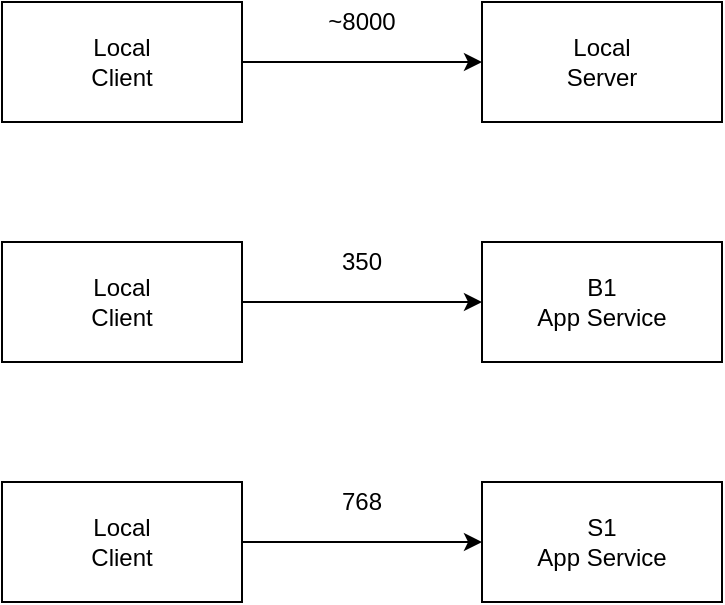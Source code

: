 <mxfile version="10.7.1" type="device"><diagram id="EQEWMrX2z3InNI6tmXX_" name="Page-1"><mxGraphModel dx="1394" dy="715" grid="1" gridSize="10" guides="1" tooltips="1" connect="1" arrows="1" fold="1" page="1" pageScale="1" pageWidth="826" pageHeight="1169" math="0" shadow="0"><root><mxCell id="0"/><mxCell id="1" parent="0"/><mxCell id="wBLVYQe6ZndglDmUFyc1-2" value="Local&lt;br&gt;Client&lt;br&gt;" style="rounded=0;whiteSpace=wrap;html=1;" vertex="1" parent="1"><mxGeometry x="120" y="40" width="120" height="60" as="geometry"/></mxCell><mxCell id="wBLVYQe6ZndglDmUFyc1-4" value="Local&lt;br&gt;Server&lt;br&gt;" style="rounded=0;whiteSpace=wrap;html=1;" vertex="1" parent="1"><mxGeometry x="360" y="40" width="120" height="60" as="geometry"/></mxCell><mxCell id="wBLVYQe6ZndglDmUFyc1-11" value="" style="endArrow=classic;html=1;" edge="1" parent="1" source="wBLVYQe6ZndglDmUFyc1-2" target="wBLVYQe6ZndglDmUFyc1-4"><mxGeometry width="50" height="50" relative="1" as="geometry"><mxPoint x="340" y="-20" as="sourcePoint"/><mxPoint x="390" y="-70" as="targetPoint"/></mxGeometry></mxCell><mxCell id="wBLVYQe6ZndglDmUFyc1-12" value="~8000" style="text;html=1;strokeColor=none;fillColor=none;align=center;verticalAlign=middle;whiteSpace=wrap;rounded=0;" vertex="1" parent="1"><mxGeometry x="280" y="40" width="40" height="20" as="geometry"/></mxCell><mxCell id="wBLVYQe6ZndglDmUFyc1-13" value="Local&lt;br&gt;Client&lt;br&gt;" style="rounded=0;whiteSpace=wrap;html=1;" vertex="1" parent="1"><mxGeometry x="120" y="160" width="120" height="60" as="geometry"/></mxCell><mxCell id="wBLVYQe6ZndglDmUFyc1-14" value="B1&lt;br&gt;App Service&lt;br&gt;" style="rounded=0;whiteSpace=wrap;html=1;" vertex="1" parent="1"><mxGeometry x="360" y="160" width="120" height="60" as="geometry"/></mxCell><mxCell id="wBLVYQe6ZndglDmUFyc1-15" value="" style="endArrow=classic;html=1;" edge="1" parent="1" source="wBLVYQe6ZndglDmUFyc1-13" target="wBLVYQe6ZndglDmUFyc1-14"><mxGeometry width="50" height="50" relative="1" as="geometry"><mxPoint x="340" y="100" as="sourcePoint"/><mxPoint x="390" y="50" as="targetPoint"/></mxGeometry></mxCell><mxCell id="wBLVYQe6ZndglDmUFyc1-16" value="350" style="text;html=1;strokeColor=none;fillColor=none;align=center;verticalAlign=middle;whiteSpace=wrap;rounded=0;" vertex="1" parent="1"><mxGeometry x="280" y="160" width="40" height="20" as="geometry"/></mxCell><mxCell id="wBLVYQe6ZndglDmUFyc1-17" value="Local&lt;br&gt;Client&lt;br&gt;" style="rounded=0;whiteSpace=wrap;html=1;" vertex="1" parent="1"><mxGeometry x="120" y="280" width="120" height="60" as="geometry"/></mxCell><mxCell id="wBLVYQe6ZndglDmUFyc1-18" value="S1&lt;br&gt;App Service&lt;br&gt;" style="rounded=0;whiteSpace=wrap;html=1;" vertex="1" parent="1"><mxGeometry x="360" y="280" width="120" height="60" as="geometry"/></mxCell><mxCell id="wBLVYQe6ZndglDmUFyc1-19" value="" style="endArrow=classic;html=1;" edge="1" parent="1" source="wBLVYQe6ZndglDmUFyc1-17" target="wBLVYQe6ZndglDmUFyc1-18"><mxGeometry width="50" height="50" relative="1" as="geometry"><mxPoint x="340" y="220" as="sourcePoint"/><mxPoint x="390" y="170" as="targetPoint"/></mxGeometry></mxCell><mxCell id="wBLVYQe6ZndglDmUFyc1-20" value="768" style="text;html=1;strokeColor=none;fillColor=none;align=center;verticalAlign=middle;whiteSpace=wrap;rounded=0;" vertex="1" parent="1"><mxGeometry x="280" y="280" width="40" height="20" as="geometry"/></mxCell></root></mxGraphModel></diagram></mxfile>